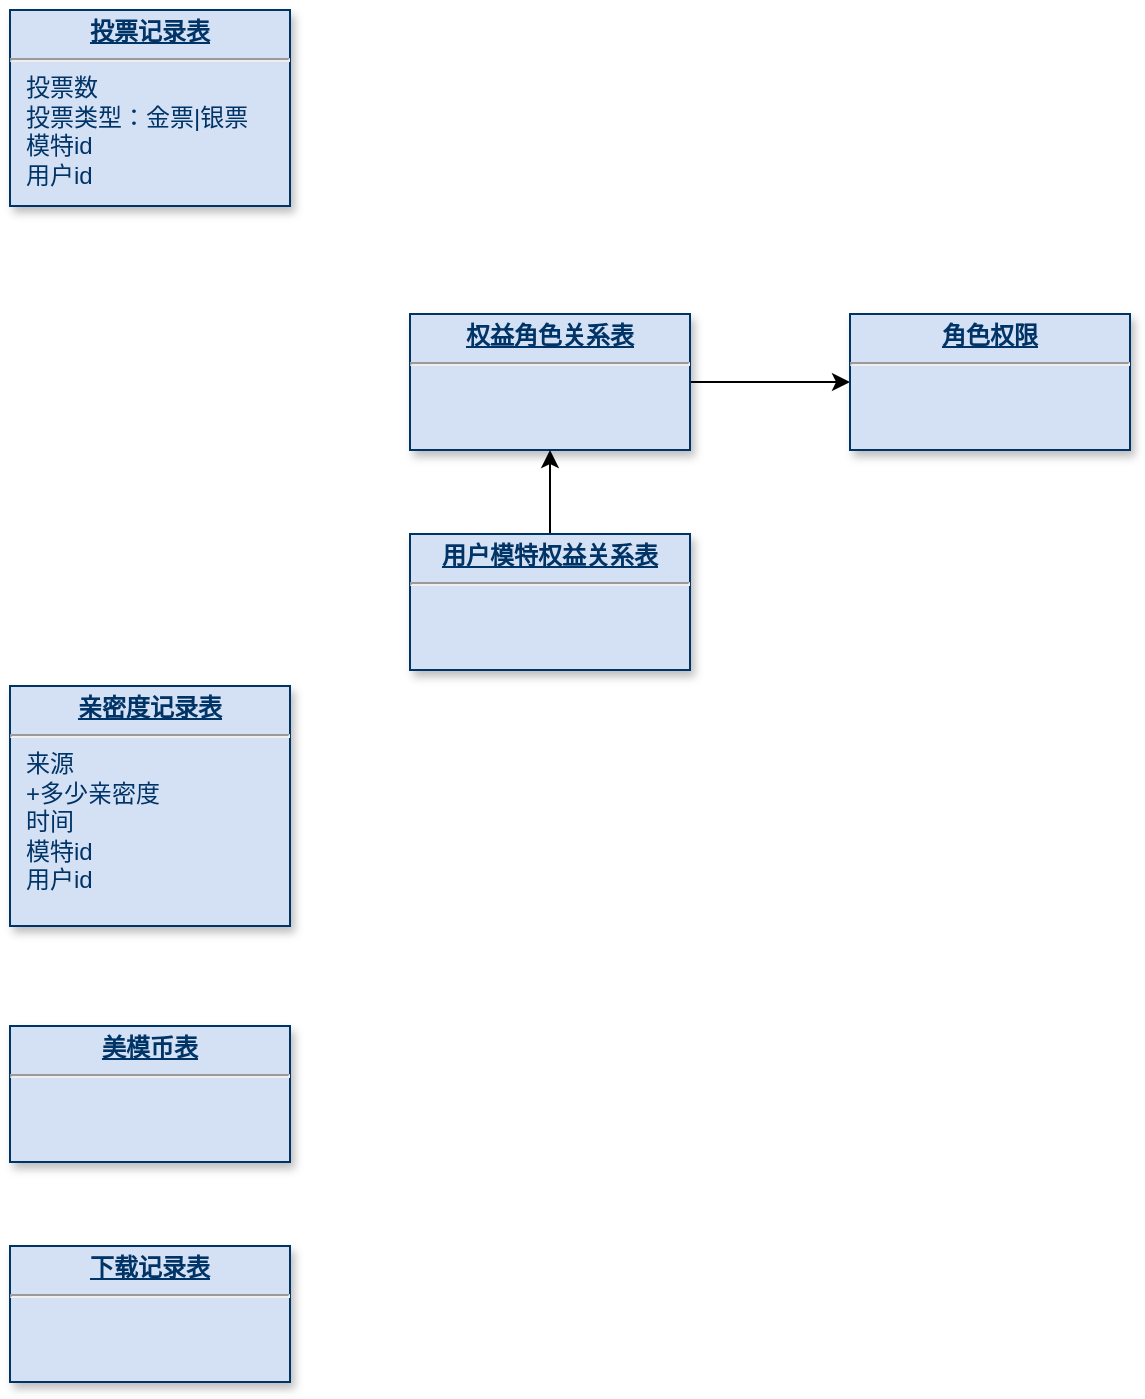 <mxfile version="11.3.2" type="github" pages="1"><diagram name="Page-1" id="efa7a0a1-bf9b-a30e-e6df-94a7791c09e9"><mxGraphModel dx="582" dy="1553" grid="1" gridSize="10" guides="1" tooltips="1" connect="1" arrows="1" fold="1" page="1" pageScale="1" pageWidth="826" pageHeight="1169" background="#ffffff" math="0" shadow="0"><root><mxCell id="0"/><mxCell id="1" parent="0"/><mxCell id="25" value="&lt;p style=&quot;margin: 0px ; margin-top: 4px ; text-align: center ; text-decoration: underline&quot;&gt;&lt;b&gt;投票记录表&lt;/b&gt;&lt;/p&gt;&lt;hr&gt;&lt;p style=&quot;margin: 0px ; margin-left: 8px&quot;&gt;投票数&lt;/p&gt;&lt;p style=&quot;margin: 0px ; margin-left: 8px&quot;&gt;投票类型：金票|银票&lt;/p&gt;&lt;p style=&quot;margin: 0px ; margin-left: 8px&quot;&gt;模特id&lt;/p&gt;&lt;p style=&quot;margin: 0px ; margin-left: 8px&quot;&gt;用户id&lt;/p&gt;" style="verticalAlign=top;align=left;overflow=fill;fontSize=12;fontFamily=Helvetica;html=1;strokeColor=#003366;shadow=1;fillColor=#D4E1F5;fontColor=#003366" parent="1" vertex="1"><mxGeometry x="40" y="22" width="140" height="98" as="geometry"/></mxCell><mxCell id="FocYBZwBKcMEwplCD9W6-26" style="edgeStyle=orthogonalEdgeStyle;rounded=0;orthogonalLoop=1;jettySize=auto;html=1;" edge="1" parent="1" source="oMHNW25Bct9vI8_6vYlK-114" target="FocYBZwBKcMEwplCD9W6-25"><mxGeometry relative="1" as="geometry"/></mxCell><mxCell id="oMHNW25Bct9vI8_6vYlK-114" value="&lt;p style=&quot;margin: 0px ; margin-top: 4px ; text-align: center ; text-decoration: underline&quot;&gt;&lt;b&gt;权益角色关系表&lt;/b&gt;&lt;/p&gt;&lt;hr&gt;&lt;p style=&quot;margin: 0px ; margin-left: 8px&quot;&gt;&lt;br&gt;&lt;/p&gt;" style="verticalAlign=top;align=left;overflow=fill;fontSize=12;fontFamily=Helvetica;html=1;strokeColor=#003366;shadow=1;fillColor=#D4E1F5;fontColor=#003366" parent="1" vertex="1"><mxGeometry x="240" y="174" width="140" height="68" as="geometry"/></mxCell><mxCell id="oMHNW25Bct9vI8_6vYlK-116" style="edgeStyle=orthogonalEdgeStyle;rounded=0;orthogonalLoop=1;jettySize=auto;html=1;" parent="1" source="oMHNW25Bct9vI8_6vYlK-115" target="oMHNW25Bct9vI8_6vYlK-114" edge="1"><mxGeometry relative="1" as="geometry"/></mxCell><mxCell id="oMHNW25Bct9vI8_6vYlK-115" value="&lt;p style=&quot;margin: 0px ; margin-top: 4px ; text-align: center ; text-decoration: underline&quot;&gt;&lt;b&gt;用户模特权益关系表&lt;/b&gt;&lt;/p&gt;&lt;hr&gt;&lt;p style=&quot;margin: 0px ; margin-left: 8px&quot;&gt;&lt;br&gt;&lt;/p&gt;" style="verticalAlign=top;align=left;overflow=fill;fontSize=12;fontFamily=Helvetica;html=1;strokeColor=#003366;shadow=1;fillColor=#D4E1F5;fontColor=#003366" parent="1" vertex="1"><mxGeometry x="240" y="284" width="140" height="68" as="geometry"/></mxCell><mxCell id="oMHNW25Bct9vI8_6vYlK-117" value="&lt;p style=&quot;margin: 0px ; margin-top: 4px ; text-align: center ; text-decoration: underline&quot;&gt;&lt;b&gt;亲密度记录表&lt;/b&gt;&lt;/p&gt;&lt;hr&gt;&lt;p style=&quot;margin: 0px ; margin-left: 8px&quot;&gt;来源&lt;/p&gt;&lt;p style=&quot;margin: 0px ; margin-left: 8px&quot;&gt;+多少亲密度&lt;br&gt;时间&lt;/p&gt;&lt;p style=&quot;margin: 0px ; margin-left: 8px&quot;&gt;模特id&lt;/p&gt;&lt;p style=&quot;margin: 0px ; margin-left: 8px&quot;&gt;用户id&lt;/p&gt;" style="verticalAlign=top;align=left;overflow=fill;fontSize=12;fontFamily=Helvetica;html=1;strokeColor=#003366;shadow=1;fillColor=#D4E1F5;fontColor=#003366" parent="1" vertex="1"><mxGeometry x="40" y="360" width="140" height="120" as="geometry"/></mxCell><mxCell id="oMHNW25Bct9vI8_6vYlK-118" value="&lt;p style=&quot;margin: 0px ; margin-top: 4px ; text-align: center ; text-decoration: underline&quot;&gt;&lt;b&gt;美模币表&lt;/b&gt;&lt;/p&gt;&lt;hr&gt;&lt;p style=&quot;margin: 0px ; margin-left: 8px&quot;&gt;&lt;br&gt;&lt;/p&gt;" style="verticalAlign=top;align=left;overflow=fill;fontSize=12;fontFamily=Helvetica;html=1;strokeColor=#003366;shadow=1;fillColor=#D4E1F5;fontColor=#003366" parent="1" vertex="1"><mxGeometry x="40" y="530" width="140" height="68" as="geometry"/></mxCell><mxCell id="oMHNW25Bct9vI8_6vYlK-119" value="&lt;p style=&quot;margin: 0px ; margin-top: 4px ; text-align: center ; text-decoration: underline&quot;&gt;&lt;b&gt;下载记录表&lt;/b&gt;&lt;/p&gt;&lt;hr&gt;&lt;p style=&quot;margin: 0px ; margin-left: 8px&quot;&gt;&lt;br&gt;&lt;/p&gt;" style="verticalAlign=top;align=left;overflow=fill;fontSize=12;fontFamily=Helvetica;html=1;strokeColor=#003366;shadow=1;fillColor=#D4E1F5;fontColor=#003366" parent="1" vertex="1"><mxGeometry x="40" y="640" width="140" height="68" as="geometry"/></mxCell><mxCell id="FocYBZwBKcMEwplCD9W6-25" value="&lt;p style=&quot;margin: 0px ; margin-top: 4px ; text-align: center ; text-decoration: underline&quot;&gt;&lt;b&gt;角色权限&lt;/b&gt;&lt;/p&gt;&lt;hr&gt;&lt;p style=&quot;margin: 0px ; margin-left: 8px&quot;&gt;&lt;br&gt;&lt;/p&gt;" style="verticalAlign=top;align=left;overflow=fill;fontSize=12;fontFamily=Helvetica;html=1;strokeColor=#003366;shadow=1;fillColor=#D4E1F5;fontColor=#003366" vertex="1" parent="1"><mxGeometry x="460" y="174" width="140" height="68" as="geometry"/></mxCell></root></mxGraphModel></diagram></mxfile>